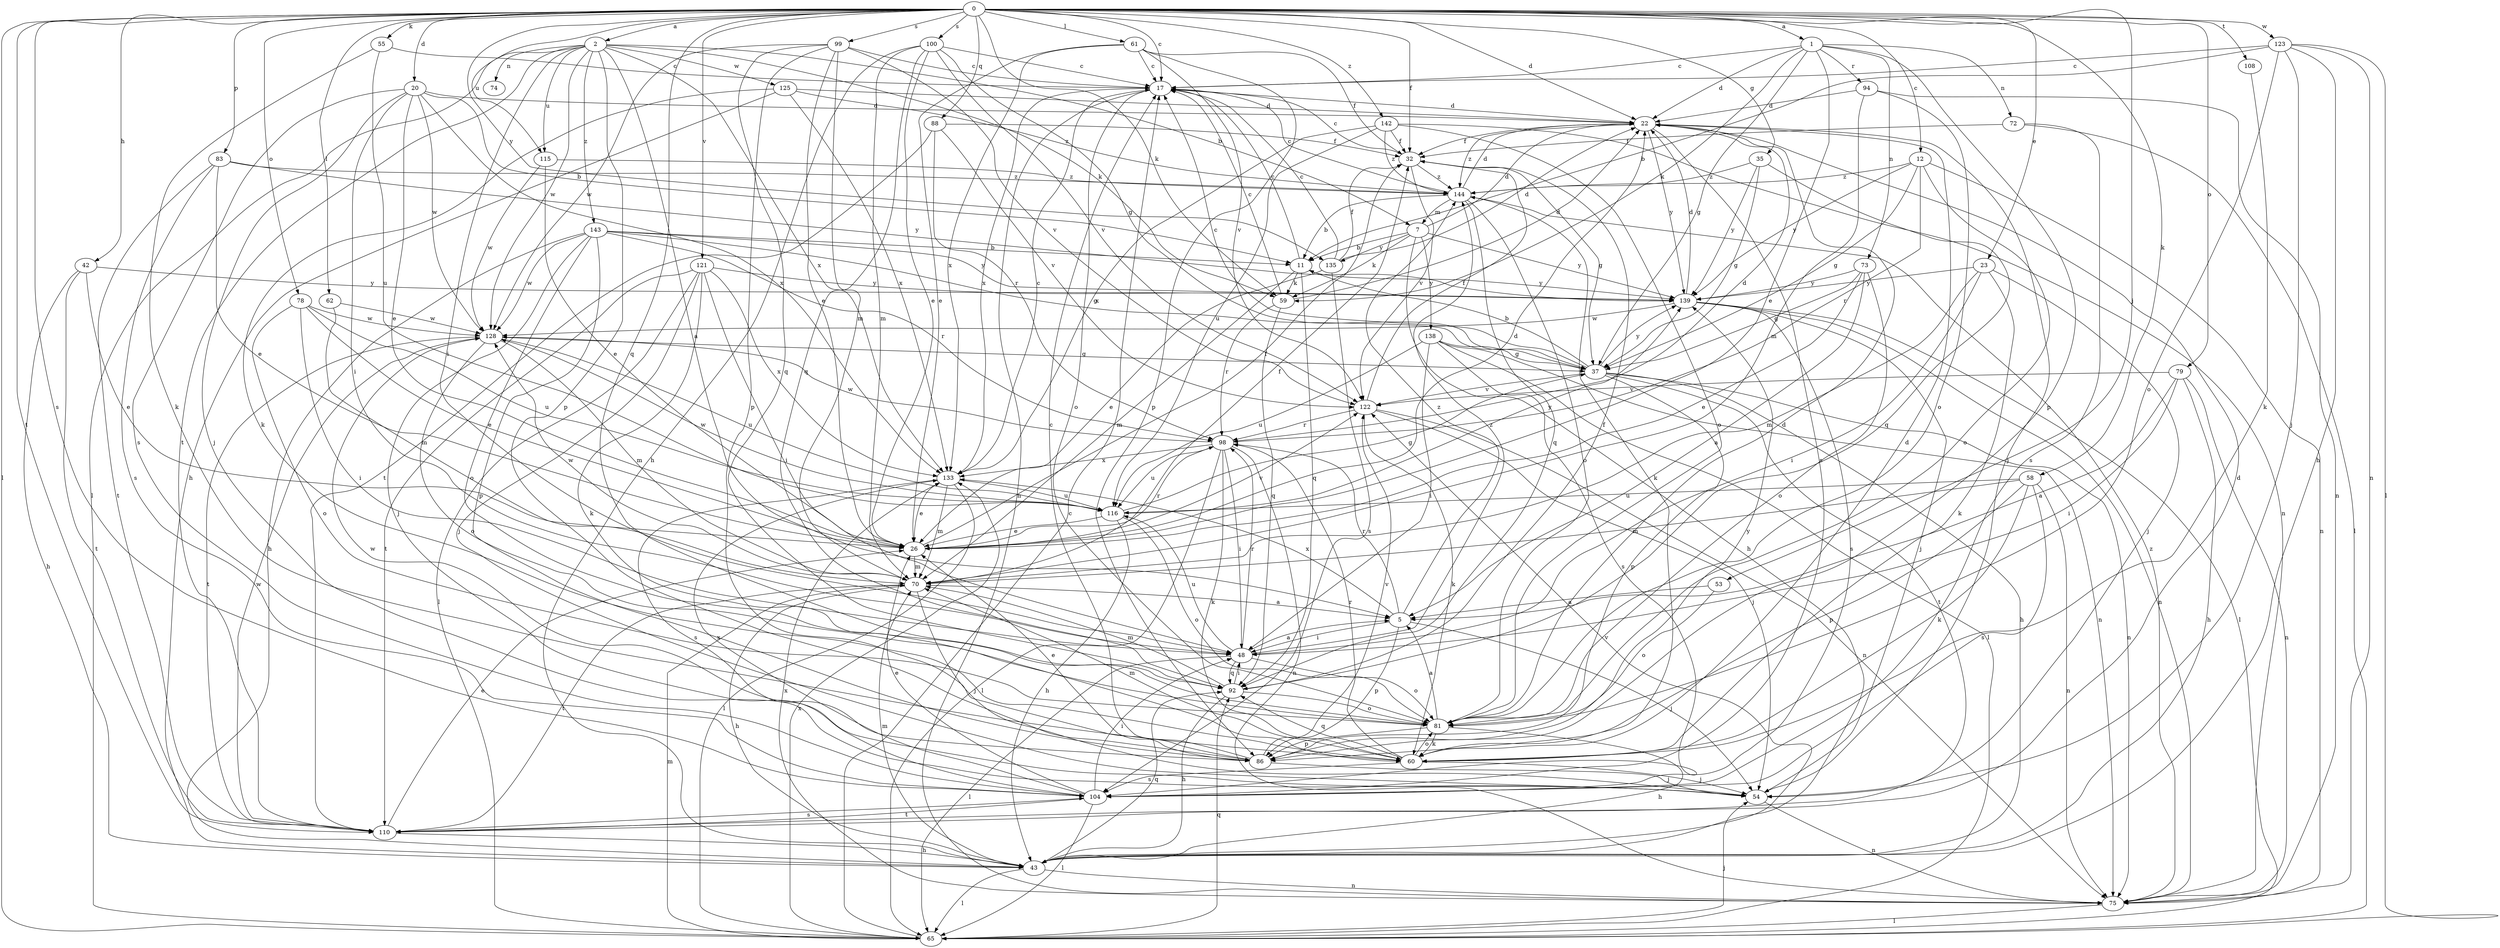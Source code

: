 strict digraph  {
0;
1;
2;
5;
7;
11;
12;
17;
20;
22;
23;
26;
32;
35;
37;
42;
43;
48;
53;
54;
55;
58;
59;
60;
61;
62;
65;
70;
72;
73;
74;
75;
78;
79;
81;
83;
86;
88;
92;
94;
98;
99;
100;
104;
108;
110;
115;
116;
121;
122;
123;
125;
128;
133;
135;
138;
139;
142;
143;
144;
0 -> 1  [label=a];
0 -> 2  [label=a];
0 -> 12  [label=c];
0 -> 17  [label=c];
0 -> 20  [label=d];
0 -> 22  [label=d];
0 -> 23  [label=e];
0 -> 32  [label=f];
0 -> 35  [label=g];
0 -> 42  [label=h];
0 -> 53  [label=j];
0 -> 55  [label=k];
0 -> 58  [label=k];
0 -> 59  [label=k];
0 -> 61  [label=l];
0 -> 62  [label=l];
0 -> 65  [label=l];
0 -> 78  [label=o];
0 -> 79  [label=o];
0 -> 83  [label=p];
0 -> 88  [label=q];
0 -> 92  [label=q];
0 -> 99  [label=s];
0 -> 100  [label=s];
0 -> 104  [label=s];
0 -> 108  [label=t];
0 -> 110  [label=t];
0 -> 115  [label=u];
0 -> 121  [label=v];
0 -> 123  [label=w];
0 -> 135  [label=y];
0 -> 142  [label=z];
1 -> 17  [label=c];
1 -> 22  [label=d];
1 -> 26  [label=e];
1 -> 37  [label=g];
1 -> 59  [label=k];
1 -> 72  [label=n];
1 -> 73  [label=n];
1 -> 86  [label=p];
1 -> 94  [label=r];
2 -> 5  [label=a];
2 -> 7  [label=b];
2 -> 48  [label=i];
2 -> 59  [label=k];
2 -> 65  [label=l];
2 -> 74  [label=n];
2 -> 86  [label=p];
2 -> 110  [label=t];
2 -> 115  [label=u];
2 -> 125  [label=w];
2 -> 128  [label=w];
2 -> 133  [label=x];
2 -> 143  [label=z];
5 -> 48  [label=i];
5 -> 54  [label=j];
5 -> 86  [label=p];
5 -> 98  [label=r];
5 -> 133  [label=x];
5 -> 144  [label=z];
7 -> 11  [label=b];
7 -> 22  [label=d];
7 -> 43  [label=h];
7 -> 59  [label=k];
7 -> 135  [label=y];
7 -> 138  [label=y];
7 -> 139  [label=y];
11 -> 17  [label=c];
11 -> 59  [label=k];
11 -> 70  [label=m];
11 -> 92  [label=q];
11 -> 139  [label=y];
12 -> 37  [label=g];
12 -> 75  [label=n];
12 -> 81  [label=o];
12 -> 98  [label=r];
12 -> 139  [label=y];
12 -> 144  [label=z];
17 -> 22  [label=d];
17 -> 75  [label=n];
17 -> 81  [label=o];
17 -> 133  [label=x];
20 -> 11  [label=b];
20 -> 22  [label=d];
20 -> 26  [label=e];
20 -> 48  [label=i];
20 -> 54  [label=j];
20 -> 104  [label=s];
20 -> 128  [label=w];
20 -> 133  [label=x];
22 -> 32  [label=f];
22 -> 54  [label=j];
22 -> 104  [label=s];
22 -> 139  [label=y];
22 -> 144  [label=z];
23 -> 48  [label=i];
23 -> 54  [label=j];
23 -> 60  [label=k];
23 -> 70  [label=m];
23 -> 139  [label=y];
26 -> 22  [label=d];
26 -> 32  [label=f];
26 -> 70  [label=m];
26 -> 98  [label=r];
26 -> 122  [label=v];
32 -> 17  [label=c];
32 -> 37  [label=g];
32 -> 122  [label=v];
32 -> 144  [label=z];
35 -> 37  [label=g];
35 -> 92  [label=q];
35 -> 139  [label=y];
35 -> 144  [label=z];
37 -> 11  [label=b];
37 -> 17  [label=c];
37 -> 43  [label=h];
37 -> 75  [label=n];
37 -> 86  [label=p];
37 -> 110  [label=t];
37 -> 122  [label=v];
37 -> 139  [label=y];
42 -> 26  [label=e];
42 -> 43  [label=h];
42 -> 110  [label=t];
42 -> 139  [label=y];
43 -> 65  [label=l];
43 -> 70  [label=m];
43 -> 75  [label=n];
43 -> 92  [label=q];
43 -> 122  [label=v];
48 -> 5  [label=a];
48 -> 65  [label=l];
48 -> 81  [label=o];
48 -> 92  [label=q];
48 -> 98  [label=r];
48 -> 116  [label=u];
48 -> 144  [label=z];
53 -> 5  [label=a];
53 -> 81  [label=o];
54 -> 75  [label=n];
55 -> 17  [label=c];
55 -> 60  [label=k];
55 -> 116  [label=u];
58 -> 60  [label=k];
58 -> 70  [label=m];
58 -> 75  [label=n];
58 -> 86  [label=p];
58 -> 104  [label=s];
58 -> 116  [label=u];
59 -> 17  [label=c];
59 -> 22  [label=d];
59 -> 92  [label=q];
59 -> 98  [label=r];
60 -> 22  [label=d];
60 -> 54  [label=j];
60 -> 70  [label=m];
60 -> 81  [label=o];
60 -> 92  [label=q];
60 -> 98  [label=r];
60 -> 104  [label=s];
61 -> 17  [label=c];
61 -> 26  [label=e];
61 -> 32  [label=f];
61 -> 86  [label=p];
61 -> 122  [label=v];
61 -> 133  [label=x];
62 -> 70  [label=m];
62 -> 128  [label=w];
65 -> 17  [label=c];
65 -> 54  [label=j];
65 -> 70  [label=m];
65 -> 92  [label=q];
65 -> 133  [label=x];
70 -> 5  [label=a];
70 -> 32  [label=f];
70 -> 43  [label=h];
70 -> 54  [label=j];
70 -> 110  [label=t];
70 -> 128  [label=w];
72 -> 32  [label=f];
72 -> 65  [label=l];
72 -> 104  [label=s];
73 -> 5  [label=a];
73 -> 26  [label=e];
73 -> 37  [label=g];
73 -> 81  [label=o];
73 -> 139  [label=y];
75 -> 65  [label=l];
75 -> 133  [label=x];
75 -> 144  [label=z];
78 -> 26  [label=e];
78 -> 48  [label=i];
78 -> 81  [label=o];
78 -> 116  [label=u];
78 -> 128  [label=w];
79 -> 5  [label=a];
79 -> 43  [label=h];
79 -> 48  [label=i];
79 -> 75  [label=n];
79 -> 122  [label=v];
81 -> 5  [label=a];
81 -> 22  [label=d];
81 -> 43  [label=h];
81 -> 60  [label=k];
81 -> 86  [label=p];
83 -> 26  [label=e];
83 -> 104  [label=s];
83 -> 110  [label=t];
83 -> 139  [label=y];
83 -> 144  [label=z];
86 -> 17  [label=c];
86 -> 26  [label=e];
86 -> 54  [label=j];
86 -> 122  [label=v];
86 -> 128  [label=w];
86 -> 139  [label=y];
88 -> 32  [label=f];
88 -> 98  [label=r];
88 -> 110  [label=t];
88 -> 122  [label=v];
92 -> 32  [label=f];
92 -> 43  [label=h];
92 -> 48  [label=i];
92 -> 70  [label=m];
92 -> 81  [label=o];
94 -> 22  [label=d];
94 -> 70  [label=m];
94 -> 75  [label=n];
94 -> 81  [label=o];
98 -> 22  [label=d];
98 -> 48  [label=i];
98 -> 60  [label=k];
98 -> 65  [label=l];
98 -> 75  [label=n];
98 -> 116  [label=u];
98 -> 128  [label=w];
98 -> 133  [label=x];
99 -> 17  [label=c];
99 -> 26  [label=e];
99 -> 70  [label=m];
99 -> 86  [label=p];
99 -> 92  [label=q];
99 -> 122  [label=v];
99 -> 128  [label=w];
100 -> 17  [label=c];
100 -> 26  [label=e];
100 -> 37  [label=g];
100 -> 43  [label=h];
100 -> 70  [label=m];
100 -> 92  [label=q];
100 -> 122  [label=v];
104 -> 26  [label=e];
104 -> 48  [label=i];
104 -> 65  [label=l];
104 -> 110  [label=t];
104 -> 133  [label=x];
108 -> 60  [label=k];
110 -> 22  [label=d];
110 -> 26  [label=e];
110 -> 43  [label=h];
110 -> 104  [label=s];
110 -> 128  [label=w];
115 -> 26  [label=e];
115 -> 128  [label=w];
115 -> 144  [label=z];
116 -> 26  [label=e];
116 -> 37  [label=g];
116 -> 43  [label=h];
116 -> 81  [label=o];
116 -> 128  [label=w];
116 -> 139  [label=y];
121 -> 48  [label=i];
121 -> 54  [label=j];
121 -> 60  [label=k];
121 -> 65  [label=l];
121 -> 110  [label=t];
121 -> 133  [label=x];
121 -> 139  [label=y];
122 -> 32  [label=f];
122 -> 54  [label=j];
122 -> 60  [label=k];
122 -> 75  [label=n];
122 -> 98  [label=r];
123 -> 11  [label=b];
123 -> 17  [label=c];
123 -> 43  [label=h];
123 -> 54  [label=j];
123 -> 65  [label=l];
123 -> 75  [label=n];
123 -> 81  [label=o];
125 -> 22  [label=d];
125 -> 43  [label=h];
125 -> 60  [label=k];
125 -> 133  [label=x];
125 -> 144  [label=z];
128 -> 37  [label=g];
128 -> 70  [label=m];
128 -> 81  [label=o];
128 -> 110  [label=t];
128 -> 116  [label=u];
133 -> 17  [label=c];
133 -> 26  [label=e];
133 -> 65  [label=l];
133 -> 70  [label=m];
133 -> 104  [label=s];
133 -> 116  [label=u];
135 -> 17  [label=c];
135 -> 22  [label=d];
135 -> 26  [label=e];
135 -> 32  [label=f];
135 -> 104  [label=s];
138 -> 37  [label=g];
138 -> 48  [label=i];
138 -> 65  [label=l];
138 -> 75  [label=n];
138 -> 104  [label=s];
138 -> 116  [label=u];
139 -> 22  [label=d];
139 -> 54  [label=j];
139 -> 65  [label=l];
139 -> 75  [label=n];
139 -> 104  [label=s];
139 -> 128  [label=w];
142 -> 32  [label=f];
142 -> 75  [label=n];
142 -> 81  [label=o];
142 -> 116  [label=u];
142 -> 133  [label=x];
142 -> 144  [label=z];
143 -> 11  [label=b];
143 -> 37  [label=g];
143 -> 43  [label=h];
143 -> 54  [label=j];
143 -> 81  [label=o];
143 -> 86  [label=p];
143 -> 98  [label=r];
143 -> 128  [label=w];
143 -> 139  [label=y];
144 -> 11  [label=b];
144 -> 17  [label=c];
144 -> 22  [label=d];
144 -> 60  [label=k];
144 -> 81  [label=o];
144 -> 92  [label=q];
144 -> 7  [label=m];
}
